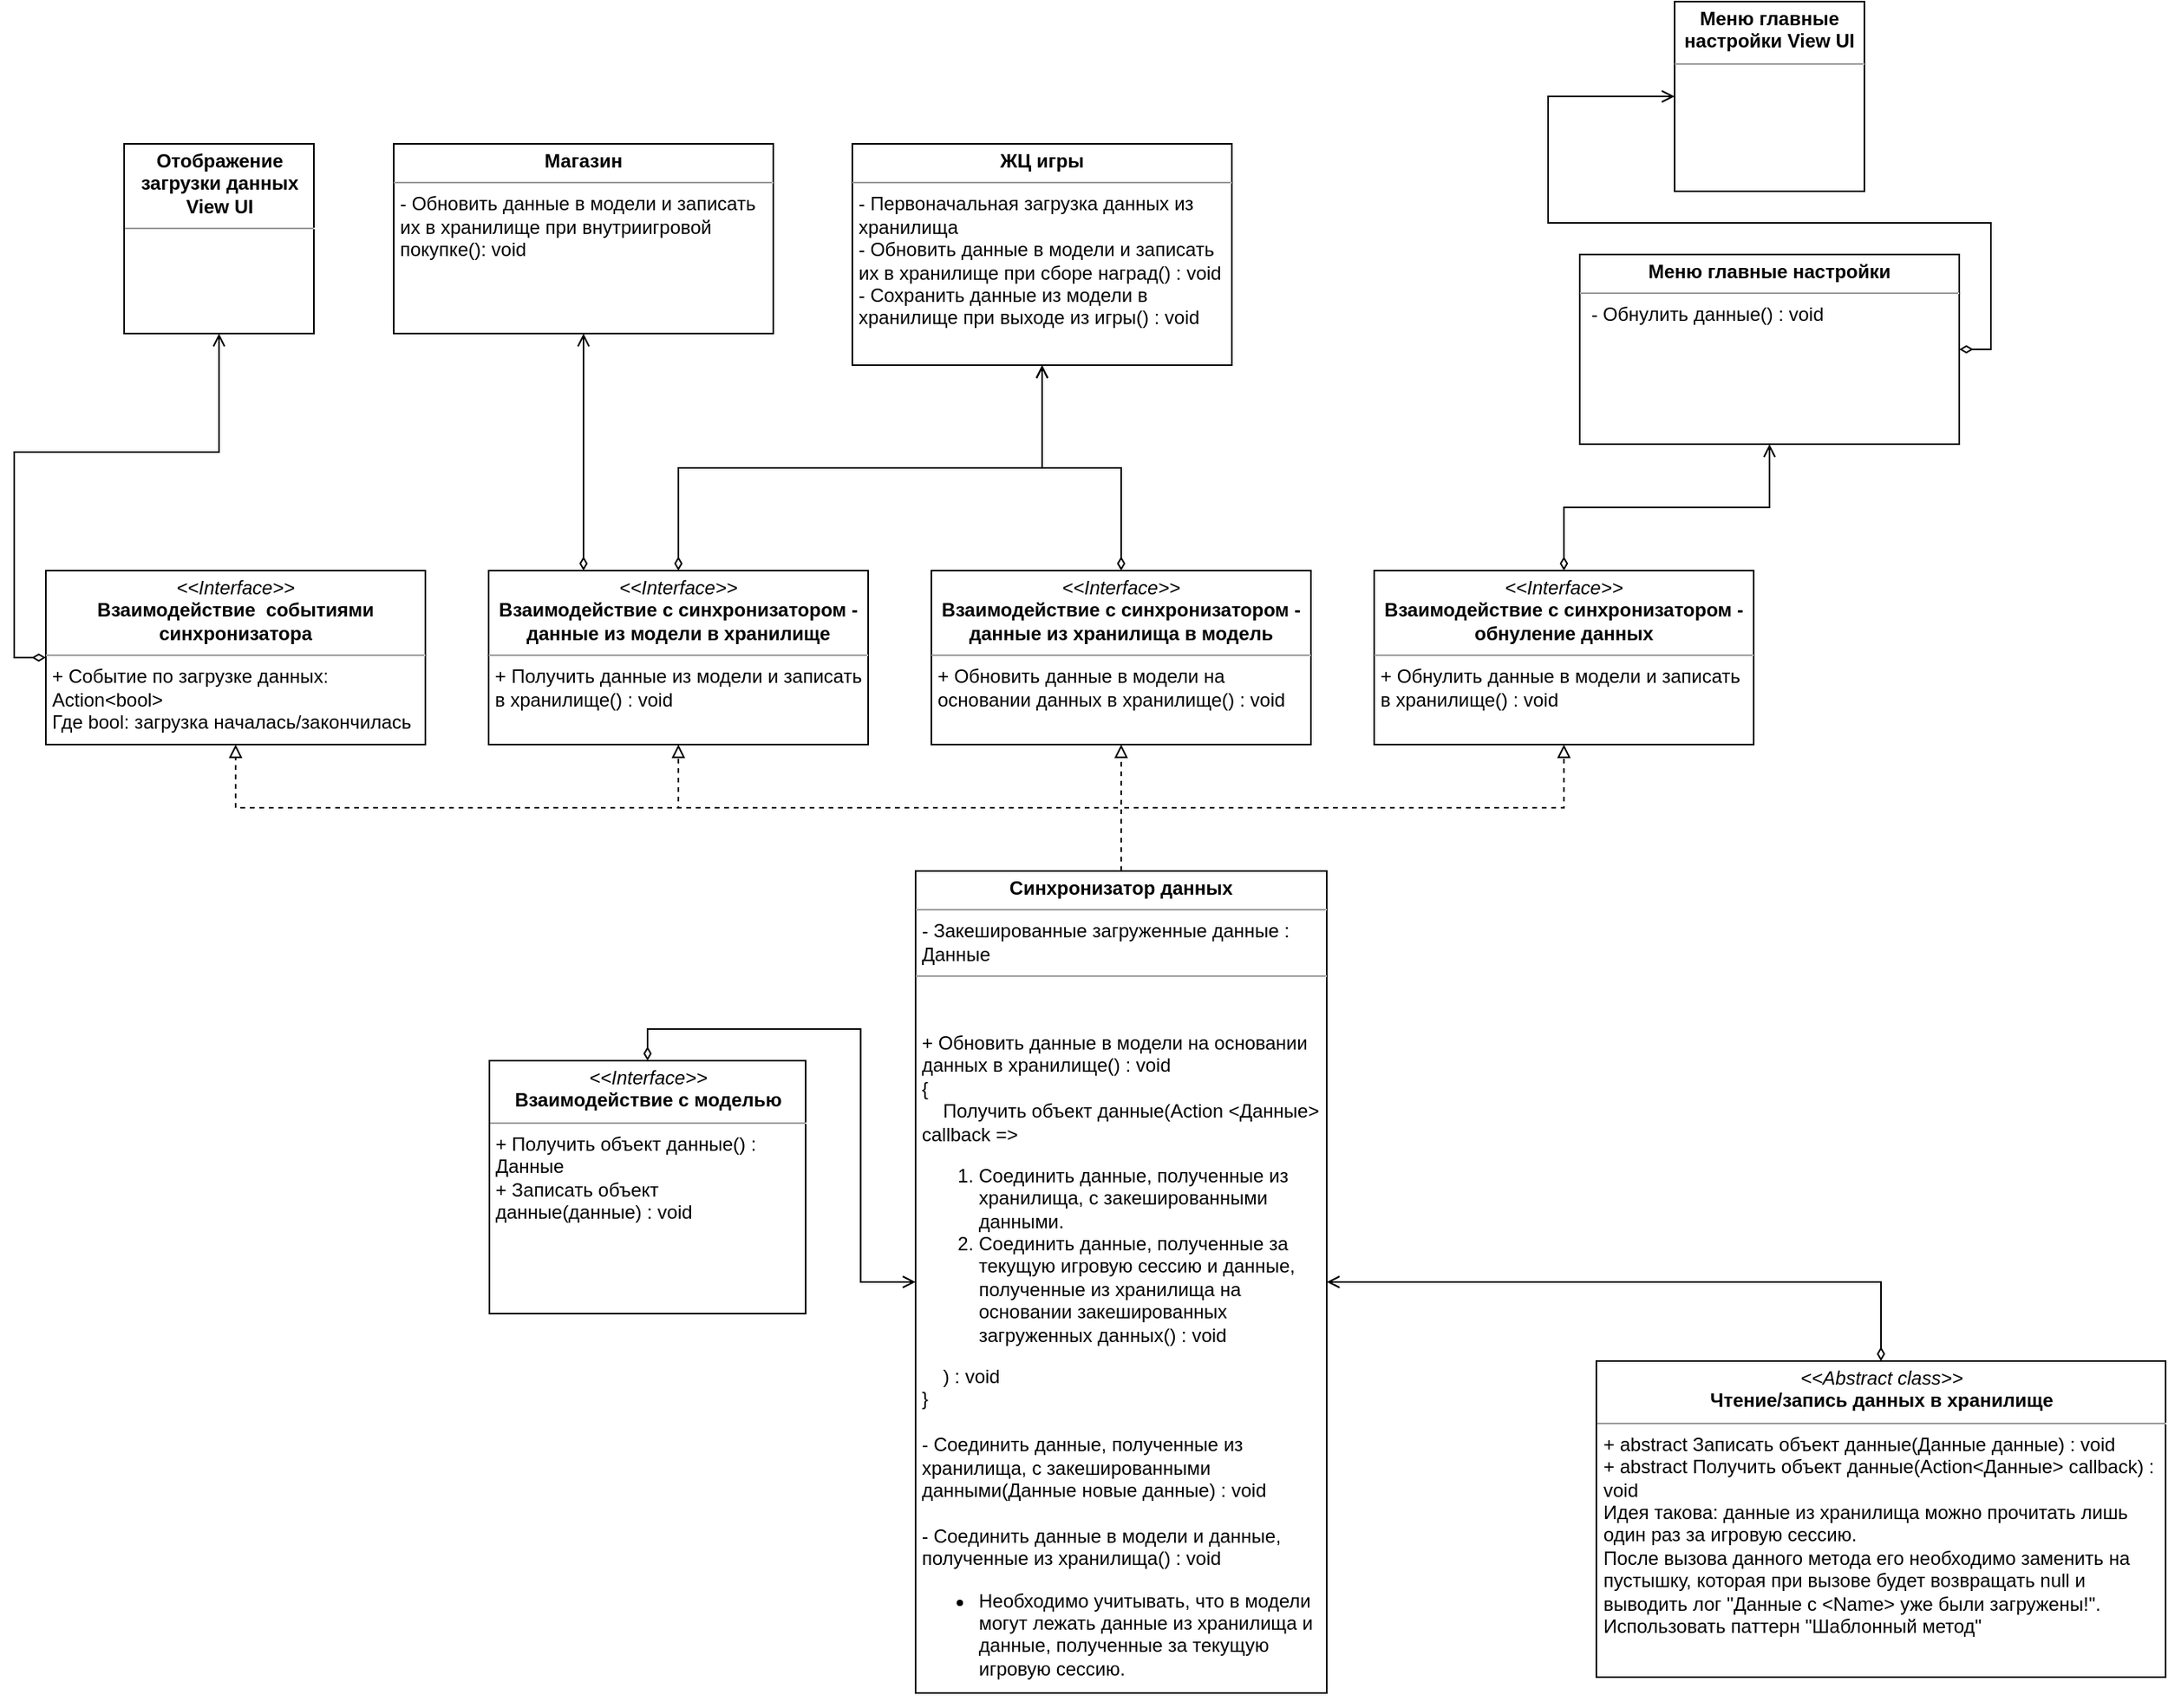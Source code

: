 <mxfile version="14.1.8" type="device"><diagram id="maa8xAjAnDpQ0KqKedxM" name="Page-1"><mxGraphModel dx="1865" dy="607" grid="1" gridSize="10" guides="1" tooltips="1" connect="1" arrows="1" fold="1" page="1" pageScale="1" pageWidth="827" pageHeight="1169" math="0" shadow="0"><root><mxCell id="0"/><mxCell id="1" parent="0"/><mxCell id="YBzx3935GgeBYoLELwdb-59" style="edgeStyle=orthogonalEdgeStyle;rounded=0;orthogonalLoop=1;jettySize=auto;html=1;exitX=0.5;exitY=0;exitDx=0;exitDy=0;entryX=1;entryY=0.5;entryDx=0;entryDy=0;startArrow=diamondThin;startFill=0;endArrow=open;endFill=0;fontSize=14;" parent="1" source="-gX0RSARTKxMayB44I4b-1" target="ICm-1J-g7LMW9-XlY6v7-6" edge="1"><mxGeometry relative="1" as="geometry"><mxPoint x="790.5" y="820" as="sourcePoint"/></mxGeometry></mxCell><mxCell id="YBzx3935GgeBYoLELwdb-41" style="edgeStyle=orthogonalEdgeStyle;rounded=0;orthogonalLoop=1;jettySize=auto;html=1;exitX=0.5;exitY=0;exitDx=0;exitDy=0;entryX=0.5;entryY=1;entryDx=0;entryDy=0;startArrow=none;startFill=0;endArrow=block;endFill=0;fontSize=14;dashed=1;" parent="1" edge="1"><mxGeometry relative="1" as="geometry"><mxPoint x="440" y="1320" as="sourcePoint"/></mxGeometry></mxCell><mxCell id="YBzx3935GgeBYoLELwdb-78" style="edgeStyle=orthogonalEdgeStyle;rounded=0;orthogonalLoop=1;jettySize=auto;html=1;exitX=0.5;exitY=0;exitDx=0;exitDy=0;entryX=0;entryY=0.5;entryDx=0;entryDy=0;startArrow=diamondThin;startFill=0;endArrow=open;endFill=0;fontSize=14;" parent="1" source="YZaodsay43YM7mrx7vCf-1" target="ICm-1J-g7LMW9-XlY6v7-6" edge="1"><mxGeometry relative="1" as="geometry"><mxPoint x="800.5" y="520" as="sourcePoint"/><mxPoint x="640.5" y="450.0" as="targetPoint"/></mxGeometry></mxCell><mxCell id="YZaodsay43YM7mrx7vCf-1" value="&lt;p style=&quot;margin: 0px ; margin-top: 4px ; text-align: center&quot;&gt;&lt;i&gt;&amp;lt;&amp;lt;Interface&amp;gt;&amp;gt;&lt;/i&gt;&lt;br&gt;&lt;b&gt;Взаимодействие с моделью&lt;/b&gt;&lt;/p&gt;&lt;hr size=&quot;1&quot;&gt;&lt;p style=&quot;margin: 0px ; margin-left: 4px&quot;&gt;&lt;/p&gt;&lt;span&gt;&amp;nbsp;&lt;/span&gt;+ Получить объект данные() :&amp;nbsp; &amp;nbsp;Данные&lt;br&gt;&lt;span&gt;&amp;nbsp;+ Записать объект&amp;nbsp; &amp;nbsp;данные(данные) : void&lt;/span&gt;&lt;br&gt;&lt;p&gt;&lt;/p&gt;" style="verticalAlign=top;align=left;overflow=fill;fontSize=12;fontFamily=Helvetica;html=1;whiteSpace=wrap;" parent="1" vertex="1"><mxGeometry x="10.5" y="680" width="200" height="160" as="geometry"/></mxCell><mxCell id="ICm-1J-g7LMW9-XlY6v7-8" style="edgeStyle=orthogonalEdgeStyle;rounded=0;orthogonalLoop=1;jettySize=auto;html=1;exitX=0.5;exitY=0;exitDx=0;exitDy=0;entryX=0.5;entryY=1;entryDx=0;entryDy=0;dashed=1;endArrow=block;endFill=0;" parent="1" source="ICm-1J-g7LMW9-XlY6v7-6" target="ICm-1J-g7LMW9-XlY6v7-33" edge="1"><mxGeometry relative="1" as="geometry"/></mxCell><mxCell id="ICm-1J-g7LMW9-XlY6v7-6" value="&lt;p style=&quot;margin: 0px ; margin-top: 4px ; text-align: center&quot;&gt;&lt;b&gt;Синхронизатор данных&lt;/b&gt;&lt;/p&gt;&lt;hr size=&quot;1&quot;&gt;&lt;p style=&quot;margin: 4px 0px 0px ; text-align: center&quot;&gt;&lt;/p&gt;&lt;p style=&quot;margin: 0px 0px 0px 4px&quot;&gt;- Закешированные загруженные данные : Данные&lt;/p&gt;&lt;hr size=&quot;1&quot;&gt;&lt;p style=&quot;margin: 0px 0px 0px 4px&quot;&gt;&lt;br&gt;&lt;/p&gt;&lt;p style=&quot;margin: 0px ; margin-left: 4px&quot;&gt;&lt;br&gt;&lt;/p&gt;&lt;p style=&quot;margin: 0px ; margin-left: 4px&quot;&gt;+ Обновить данные в модели на основании данных в хранилище() : void&lt;br&gt;&lt;/p&gt;&lt;p style=&quot;margin: 0px ; margin-left: 4px&quot;&gt;{&lt;/p&gt;&lt;p style=&quot;margin: 0px ; margin-left: 4px&quot;&gt;&amp;nbsp; &amp;nbsp; Получить объект данные(Action &amp;lt;Данные&amp;gt; callback =&amp;gt;&lt;/p&gt;&lt;p style=&quot;margin: 0px ; margin-left: 4px&quot;&gt;&lt;/p&gt;&lt;ol&gt;&lt;li&gt;Соединить данные, полученные из хранилища, с закешированными данными.&lt;/li&gt;&lt;li&gt;Соединить данные, полученные за текущую игровую сессию и данные, полученные из хранилища на основании закешированных загруженных данных() : void&lt;/li&gt;&lt;/ol&gt;&lt;p&gt;&lt;/p&gt;&lt;p style=&quot;margin: 0px ; margin-left: 4px&quot;&gt;&amp;nbsp; &amp;nbsp; ) : void&amp;nbsp;&lt;br&gt;&lt;/p&gt;&lt;p style=&quot;margin: 0px ; margin-left: 4px&quot;&gt;}&lt;/p&gt;&lt;p style=&quot;margin: 0px ; margin-left: 4px&quot;&gt;&lt;br&gt;&lt;/p&gt;&lt;p style=&quot;margin: 0px ; margin-left: 4px&quot;&gt;- Соединить данные, полученные из хранилища, с закешированными данными(Данные новые данные) : void&lt;/p&gt;&lt;p style=&quot;margin: 0px ; margin-left: 4px&quot;&gt;&lt;br&gt;&lt;/p&gt;&lt;p style=&quot;margin: 0px ; margin-left: 4px&quot;&gt;- Соединить данные в модели и данные, полученные из хранилища() : void&lt;/p&gt;&lt;p style=&quot;margin: 0px ; margin-left: 4px&quot;&gt;&lt;/p&gt;&lt;ul&gt;&lt;li&gt;Необходимо учитывать, что в модели могут лежать данные из хранилища и данные, полученные за текущую игровую сессию.&lt;/li&gt;&lt;/ul&gt;&lt;p&gt;&lt;/p&gt;&lt;p&gt;&lt;/p&gt;" style="verticalAlign=top;align=left;overflow=fill;fontSize=12;fontFamily=Helvetica;html=1;whiteSpace=wrap;" parent="1" vertex="1"><mxGeometry x="280" y="560" width="260" height="520" as="geometry"/></mxCell><mxCell id="ICm-1J-g7LMW9-XlY6v7-22" style="edgeStyle=orthogonalEdgeStyle;rounded=0;orthogonalLoop=1;jettySize=auto;html=1;exitX=0.5;exitY=0;exitDx=0;exitDy=0;entryX=0.5;entryY=1;entryDx=0;entryDy=0;endArrow=open;endFill=0;startArrow=diamondThin;startFill=0;" parent="1" source="ICm-1J-g7LMW9-XlY6v7-33" target="ICm-1J-g7LMW9-XlY6v7-21" edge="1"><mxGeometry relative="1" as="geometry"/></mxCell><mxCell id="ICm-1J-g7LMW9-XlY6v7-24" style="edgeStyle=orthogonalEdgeStyle;rounded=0;orthogonalLoop=1;jettySize=auto;html=1;exitX=0.25;exitY=0;exitDx=0;exitDy=0;entryX=0.5;entryY=1;entryDx=0;entryDy=0;startArrow=diamondThin;startFill=0;endArrow=open;endFill=0;" parent="1" source="ICm-1J-g7LMW9-XlY6v7-33" target="ICm-1J-g7LMW9-XlY6v7-23" edge="1"><mxGeometry relative="1" as="geometry"/></mxCell><mxCell id="ICm-1J-g7LMW9-XlY6v7-31" style="edgeStyle=orthogonalEdgeStyle;rounded=0;orthogonalLoop=1;jettySize=auto;html=1;exitX=0.5;exitY=0;exitDx=0;exitDy=0;entryX=0.5;entryY=1;entryDx=0;entryDy=0;startArrow=diamondThin;startFill=0;endArrow=open;endFill=0;" parent="1" source="ICm-1J-g7LMW9-XlY6v7-44" target="ICm-1J-g7LMW9-XlY6v7-29" edge="1"><mxGeometry relative="1" as="geometry"/></mxCell><mxCell id="ICm-1J-g7LMW9-XlY6v7-17" value="&lt;p style=&quot;margin: 0px ; margin-top: 4px ; text-align: center&quot;&gt;&lt;b&gt;Меню главные настройки View UI&lt;/b&gt;&lt;/p&gt;&lt;hr size=&quot;1&quot;&gt;&lt;div style=&quot;height: 2px&quot;&gt;&lt;br&gt;&lt;/div&gt;" style="verticalAlign=top;align=left;overflow=fill;fontSize=12;fontFamily=Helvetica;html=1;whiteSpace=wrap;" parent="1" vertex="1"><mxGeometry x="760" y="10" width="120" height="120" as="geometry"/></mxCell><mxCell id="ICm-1J-g7LMW9-XlY6v7-18" style="edgeStyle=orthogonalEdgeStyle;rounded=0;orthogonalLoop=1;jettySize=auto;html=1;exitX=0.5;exitY=1;exitDx=0;exitDy=0;dashed=1;endArrow=block;endFill=0;" parent="1" source="ICm-1J-g7LMW9-XlY6v7-6" target="ICm-1J-g7LMW9-XlY6v7-6" edge="1"><mxGeometry relative="1" as="geometry"/></mxCell><mxCell id="ICm-1J-g7LMW9-XlY6v7-21" value="&lt;p style=&quot;margin: 0px ; margin-top: 4px ; text-align: center&quot;&gt;&lt;b&gt;ЖЦ игры&lt;/b&gt;&lt;/p&gt;&lt;hr size=&quot;1&quot;&gt;&lt;p style=&quot;margin: 0px ; margin-left: 4px&quot;&gt;- Первоначальная загрузка данных из хранилища&lt;/p&gt;&lt;p style=&quot;margin: 0px ; margin-left: 4px&quot;&gt;- Обновить данные в модели и записать их в хранилище при сборе наград() : void&lt;/p&gt;&lt;p style=&quot;margin: 0px ; margin-left: 4px&quot;&gt;- Сохранить данные из модели в хранилище при выходе из игры() : void&lt;/p&gt;" style="verticalAlign=top;align=left;overflow=fill;fontSize=12;fontFamily=Helvetica;html=1;whiteSpace=wrap;" parent="1" vertex="1"><mxGeometry x="240" y="100" width="240" height="140" as="geometry"/></mxCell><mxCell id="ICm-1J-g7LMW9-XlY6v7-23" value="&lt;p style=&quot;margin: 0px ; margin-top: 4px ; text-align: center&quot;&gt;&lt;b&gt;Магазин&lt;/b&gt;&lt;/p&gt;&lt;hr size=&quot;1&quot;&gt;&lt;p style=&quot;margin: 0px ; margin-left: 4px&quot;&gt;- Обновить данные в модели и записать их в хранилище при внутриигровой покупке(): void&lt;/p&gt;" style="verticalAlign=top;align=left;overflow=fill;fontSize=12;fontFamily=Helvetica;html=1;whiteSpace=wrap;" parent="1" vertex="1"><mxGeometry x="-50" y="100" width="240" height="120" as="geometry"/></mxCell><mxCell id="ICm-1J-g7LMW9-XlY6v7-30" style="edgeStyle=orthogonalEdgeStyle;rounded=0;orthogonalLoop=1;jettySize=auto;html=1;exitX=1;exitY=0.5;exitDx=0;exitDy=0;entryX=0;entryY=0.5;entryDx=0;entryDy=0;startArrow=diamondThin;startFill=0;endArrow=open;endFill=0;" parent="1" source="ICm-1J-g7LMW9-XlY6v7-29" target="ICm-1J-g7LMW9-XlY6v7-17" edge="1"><mxGeometry relative="1" as="geometry"/></mxCell><mxCell id="ICm-1J-g7LMW9-XlY6v7-29" value="&lt;p style=&quot;margin: 0px ; margin-top: 4px ; text-align: center&quot;&gt;&lt;b&gt;Меню главные настройки&lt;/b&gt;&lt;/p&gt;&lt;hr size=&quot;1&quot;&gt;&lt;p style=&quot;margin: 0px ; margin-left: 4px&quot;&gt;&lt;span&gt;&amp;nbsp;- Обнулить данные() : void&lt;/span&gt;&lt;br&gt;&lt;/p&gt;" style="verticalAlign=top;align=left;overflow=fill;fontSize=12;fontFamily=Helvetica;html=1;whiteSpace=wrap;" parent="1" vertex="1"><mxGeometry x="700" y="170" width="240" height="120" as="geometry"/></mxCell><mxCell id="ICm-1J-g7LMW9-XlY6v7-33" value="&lt;p style=&quot;margin: 0px ; margin-top: 4px ; text-align: center&quot;&gt;&lt;i&gt;&amp;lt;&amp;lt;Interface&amp;gt;&amp;gt;&lt;/i&gt;&lt;br&gt;&lt;b&gt;Взаимодействие с синхронизатором - данные из модели в хранилище&lt;/b&gt;&lt;/p&gt;&lt;hr size=&quot;1&quot;&gt;&lt;p style=&quot;margin: 0px 0px 0px 4px&quot;&gt;&lt;span&gt;+ Получить данные из модели и записать в хранилище() : void&lt;/span&gt;&lt;br&gt;&lt;/p&gt;" style="verticalAlign=top;align=left;overflow=fill;fontSize=12;fontFamily=Helvetica;html=1;whiteSpace=wrap;" parent="1" vertex="1"><mxGeometry x="10" y="370" width="240" height="110" as="geometry"/></mxCell><mxCell id="ICm-1J-g7LMW9-XlY6v7-34" value="&lt;p style=&quot;margin: 0px ; margin-top: 4px ; text-align: center&quot;&gt;&lt;i&gt;&amp;lt;&amp;lt;Interface&amp;gt;&amp;gt;&lt;/i&gt;&lt;br&gt;&lt;b&gt;Взаимодействие&amp;nbsp; событиями синхронизатора&lt;/b&gt;&lt;br&gt;&lt;/p&gt;&lt;hr size=&quot;1&quot;&gt;&lt;p style=&quot;margin: 0px ; margin-left: 4px&quot;&gt;+ Событие по загрузке данных: Action&amp;lt;bool&amp;gt;&lt;br&gt;&lt;/p&gt;&lt;p style=&quot;margin: 0px ; margin-left: 4px&quot;&gt;Где bool: загрузка началась/закончилась&lt;/p&gt;" style="verticalAlign=top;align=left;overflow=fill;fontSize=12;fontFamily=Helvetica;html=1;whiteSpace=wrap;" parent="1" vertex="1"><mxGeometry x="-270" y="370" width="240" height="110" as="geometry"/></mxCell><mxCell id="ICm-1J-g7LMW9-XlY6v7-36" style="edgeStyle=orthogonalEdgeStyle;rounded=0;orthogonalLoop=1;jettySize=auto;html=1;exitX=0.5;exitY=0;exitDx=0;exitDy=0;entryX=0.5;entryY=1;entryDx=0;entryDy=0;dashed=1;endArrow=block;endFill=0;" parent="1" source="ICm-1J-g7LMW9-XlY6v7-6" target="ICm-1J-g7LMW9-XlY6v7-34" edge="1"><mxGeometry relative="1" as="geometry"><mxPoint x="420.5" y="570" as="sourcePoint"/><mxPoint x="420.5" y="480" as="targetPoint"/></mxGeometry></mxCell><mxCell id="ICm-1J-g7LMW9-XlY6v7-37" value="&lt;p style=&quot;margin: 0px ; margin-top: 4px ; text-align: center&quot;&gt;&lt;b&gt;Отображение загрузки данных View UI&lt;/b&gt;&lt;/p&gt;&lt;hr size=&quot;1&quot;&gt;&lt;div style=&quot;height: 2px&quot;&gt;&lt;br&gt;&lt;/div&gt;" style="verticalAlign=top;align=left;overflow=fill;fontSize=12;fontFamily=Helvetica;html=1;whiteSpace=wrap;" parent="1" vertex="1"><mxGeometry x="-220.5" y="100" width="120" height="120" as="geometry"/></mxCell><mxCell id="ICm-1J-g7LMW9-XlY6v7-38" style="edgeStyle=orthogonalEdgeStyle;rounded=0;orthogonalLoop=1;jettySize=auto;html=1;exitX=0;exitY=0.5;exitDx=0;exitDy=0;entryX=0.5;entryY=1;entryDx=0;entryDy=0;startArrow=diamondThin;startFill=0;endArrow=open;endFill=0;" parent="1" source="ICm-1J-g7LMW9-XlY6v7-34" target="ICm-1J-g7LMW9-XlY6v7-37" edge="1"><mxGeometry relative="1" as="geometry"><mxPoint x="810.0" y="90" as="sourcePoint"/><mxPoint x="760.0" y="250" as="targetPoint"/></mxGeometry></mxCell><mxCell id="ICm-1J-g7LMW9-XlY6v7-39" value="&lt;p style=&quot;margin: 0px ; margin-top: 4px ; text-align: center&quot;&gt;&lt;i&gt;&amp;lt;&amp;lt;Interface&amp;gt;&amp;gt;&lt;/i&gt;&lt;br&gt;&lt;b&gt;Взаимодействие с синхронизатором - данные из хранилища в модель&lt;/b&gt;&lt;/p&gt;&lt;hr size=&quot;1&quot;&gt;&lt;p style=&quot;margin: 0px 0px 0px 4px&quot;&gt;+ Обновить данные в модели на основании данных в хранилище() : void&lt;/p&gt;" style="verticalAlign=top;align=left;overflow=fill;fontSize=12;fontFamily=Helvetica;html=1;whiteSpace=wrap;" parent="1" vertex="1"><mxGeometry x="290" y="370" width="240" height="110" as="geometry"/></mxCell><mxCell id="ICm-1J-g7LMW9-XlY6v7-40" style="edgeStyle=orthogonalEdgeStyle;rounded=0;orthogonalLoop=1;jettySize=auto;html=1;exitX=0.5;exitY=0;exitDx=0;exitDy=0;entryX=0.5;entryY=1;entryDx=0;entryDy=0;dashed=1;endArrow=block;endFill=0;" parent="1" source="ICm-1J-g7LMW9-XlY6v7-6" target="ICm-1J-g7LMW9-XlY6v7-39" edge="1"><mxGeometry relative="1" as="geometry"><mxPoint x="420.5" y="570" as="sourcePoint"/><mxPoint x="420.5" y="480.0" as="targetPoint"/></mxGeometry></mxCell><mxCell id="ICm-1J-g7LMW9-XlY6v7-41" style="edgeStyle=orthogonalEdgeStyle;rounded=0;orthogonalLoop=1;jettySize=auto;html=1;exitX=0.5;exitY=0;exitDx=0;exitDy=0;entryX=0.5;entryY=1;entryDx=0;entryDy=0;startArrow=diamondThin;startFill=0;endArrow=open;endFill=0;" parent="1" source="ICm-1J-g7LMW9-XlY6v7-39" target="ICm-1J-g7LMW9-XlY6v7-21" edge="1"><mxGeometry relative="1" as="geometry"><mxPoint x="410" y="340" as="sourcePoint"/><mxPoint x="690" y="150" as="targetPoint"/></mxGeometry></mxCell><mxCell id="ICm-1J-g7LMW9-XlY6v7-44" value="&lt;p style=&quot;margin: 0px ; margin-top: 4px ; text-align: center&quot;&gt;&lt;i&gt;&amp;lt;&amp;lt;Interface&amp;gt;&amp;gt;&lt;/i&gt;&lt;br&gt;&lt;b&gt;Взаимодействие с синхронизатором - обнуление данных&lt;/b&gt;&lt;/p&gt;&lt;hr size=&quot;1&quot;&gt;&lt;p style=&quot;margin: 0px 0px 0px 4px&quot;&gt;+ Обнулить данные в модели и записать в хранилище() : void&lt;/p&gt;" style="verticalAlign=top;align=left;overflow=fill;fontSize=12;fontFamily=Helvetica;html=1;whiteSpace=wrap;" parent="1" vertex="1"><mxGeometry x="570" y="370" width="240" height="110" as="geometry"/></mxCell><mxCell id="ICm-1J-g7LMW9-XlY6v7-45" style="edgeStyle=orthogonalEdgeStyle;rounded=0;orthogonalLoop=1;jettySize=auto;html=1;exitX=0.5;exitY=0;exitDx=0;exitDy=0;entryX=0.5;entryY=1;entryDx=0;entryDy=0;dashed=1;endArrow=block;endFill=0;" parent="1" source="ICm-1J-g7LMW9-XlY6v7-6" target="ICm-1J-g7LMW9-XlY6v7-44" edge="1"><mxGeometry relative="1" as="geometry"><mxPoint x="420.5" y="570" as="sourcePoint"/><mxPoint x="700.5" y="490" as="targetPoint"/></mxGeometry></mxCell><mxCell id="-gX0RSARTKxMayB44I4b-1" value="&lt;p style=&quot;margin: 0px ; margin-top: 4px ; text-align: center&quot;&gt;&lt;i&gt;&amp;lt;&amp;lt;&lt;/i&gt;&lt;i&gt;Abstract class&lt;/i&gt;&lt;i&gt;&amp;gt;&amp;gt;&lt;/i&gt;&lt;br&gt;&lt;b&gt;Чтение/запись данных в хранилище&lt;/b&gt;&lt;/p&gt;&lt;hr size=&quot;1&quot;&gt;&lt;p style=&quot;margin: 0px ; margin-left: 4px&quot;&gt;+ abstract&amp;nbsp;&lt;span&gt;Записать объект данные(Данные данные) : void&lt;/span&gt;&lt;br&gt;+ abstract Получить объект данные(Action&amp;lt;Данные&amp;gt; callback) : void&lt;/p&gt;&lt;p style=&quot;margin: 0px ; margin-left: 4px&quot;&gt;Идея такова: данные из хранилища можно прочитать лишь один раз за игровую сессию.&lt;/p&gt;&lt;p style=&quot;margin: 0px ; margin-left: 4px&quot;&gt;После вызова данного метода его необходимо заменить на пустышку, которая при вызове будет возвращать null и выводить лог &quot;Данные с &amp;lt;Name&amp;gt; уже были загружены!&quot;. Использовать паттерн &quot;Шаблонный метод&quot;&lt;/p&gt;" style="verticalAlign=top;align=left;overflow=fill;fontSize=12;fontFamily=Helvetica;html=1;whiteSpace=wrap;" parent="1" vertex="1"><mxGeometry x="710.5" y="870" width="360" height="200" as="geometry"/></mxCell></root></mxGraphModel></diagram></mxfile>